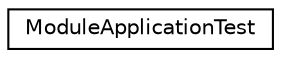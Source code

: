 digraph G
{
  edge [fontname="Helvetica",fontsize="10",labelfontname="Helvetica",labelfontsize="10"];
  node [fontname="Helvetica",fontsize="10",shape=record];
  rankdir=LR;
  Node1 [label="ModuleApplicationTest",height=0.2,width=0.4,color="black", fillcolor="white", style="filled",URL="$class_module_application_test.html"];
}

